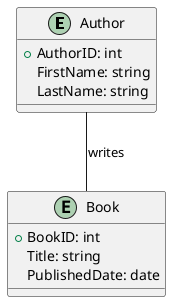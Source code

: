 @startuml
entity "Author" as author {
  +AuthorID: int
  FirstName: string
  LastName: string
}

entity "Book" as book {
  +BookID: int
  Title: string
  PublishedDate: date
}

author -- book : writes
@enduml